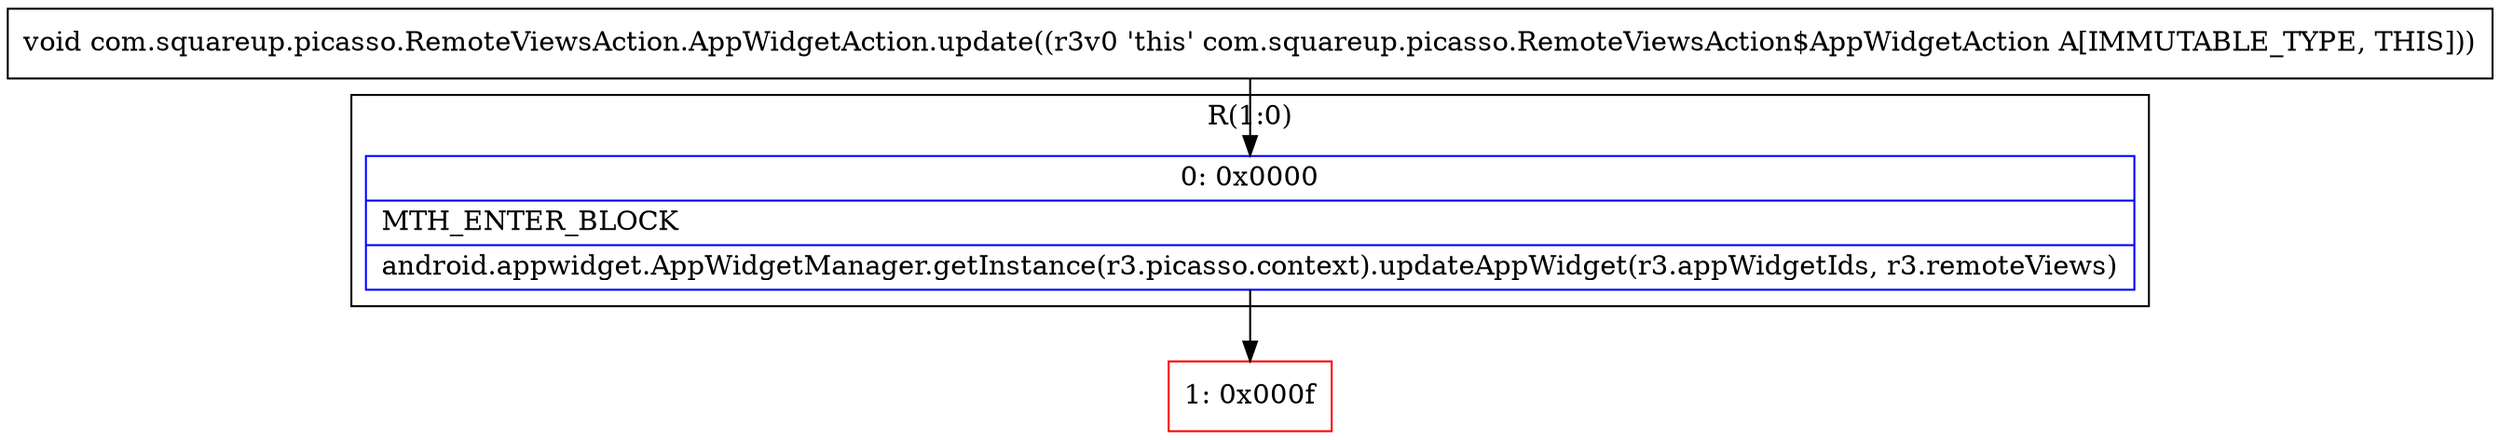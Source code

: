digraph "CFG forcom.squareup.picasso.RemoteViewsAction.AppWidgetAction.update()V" {
subgraph cluster_Region_930485043 {
label = "R(1:0)";
node [shape=record,color=blue];
Node_0 [shape=record,label="{0\:\ 0x0000|MTH_ENTER_BLOCK\l|android.appwidget.AppWidgetManager.getInstance(r3.picasso.context).updateAppWidget(r3.appWidgetIds, r3.remoteViews)\l}"];
}
Node_1 [shape=record,color=red,label="{1\:\ 0x000f}"];
MethodNode[shape=record,label="{void com.squareup.picasso.RemoteViewsAction.AppWidgetAction.update((r3v0 'this' com.squareup.picasso.RemoteViewsAction$AppWidgetAction A[IMMUTABLE_TYPE, THIS])) }"];
MethodNode -> Node_0;
Node_0 -> Node_1;
}

